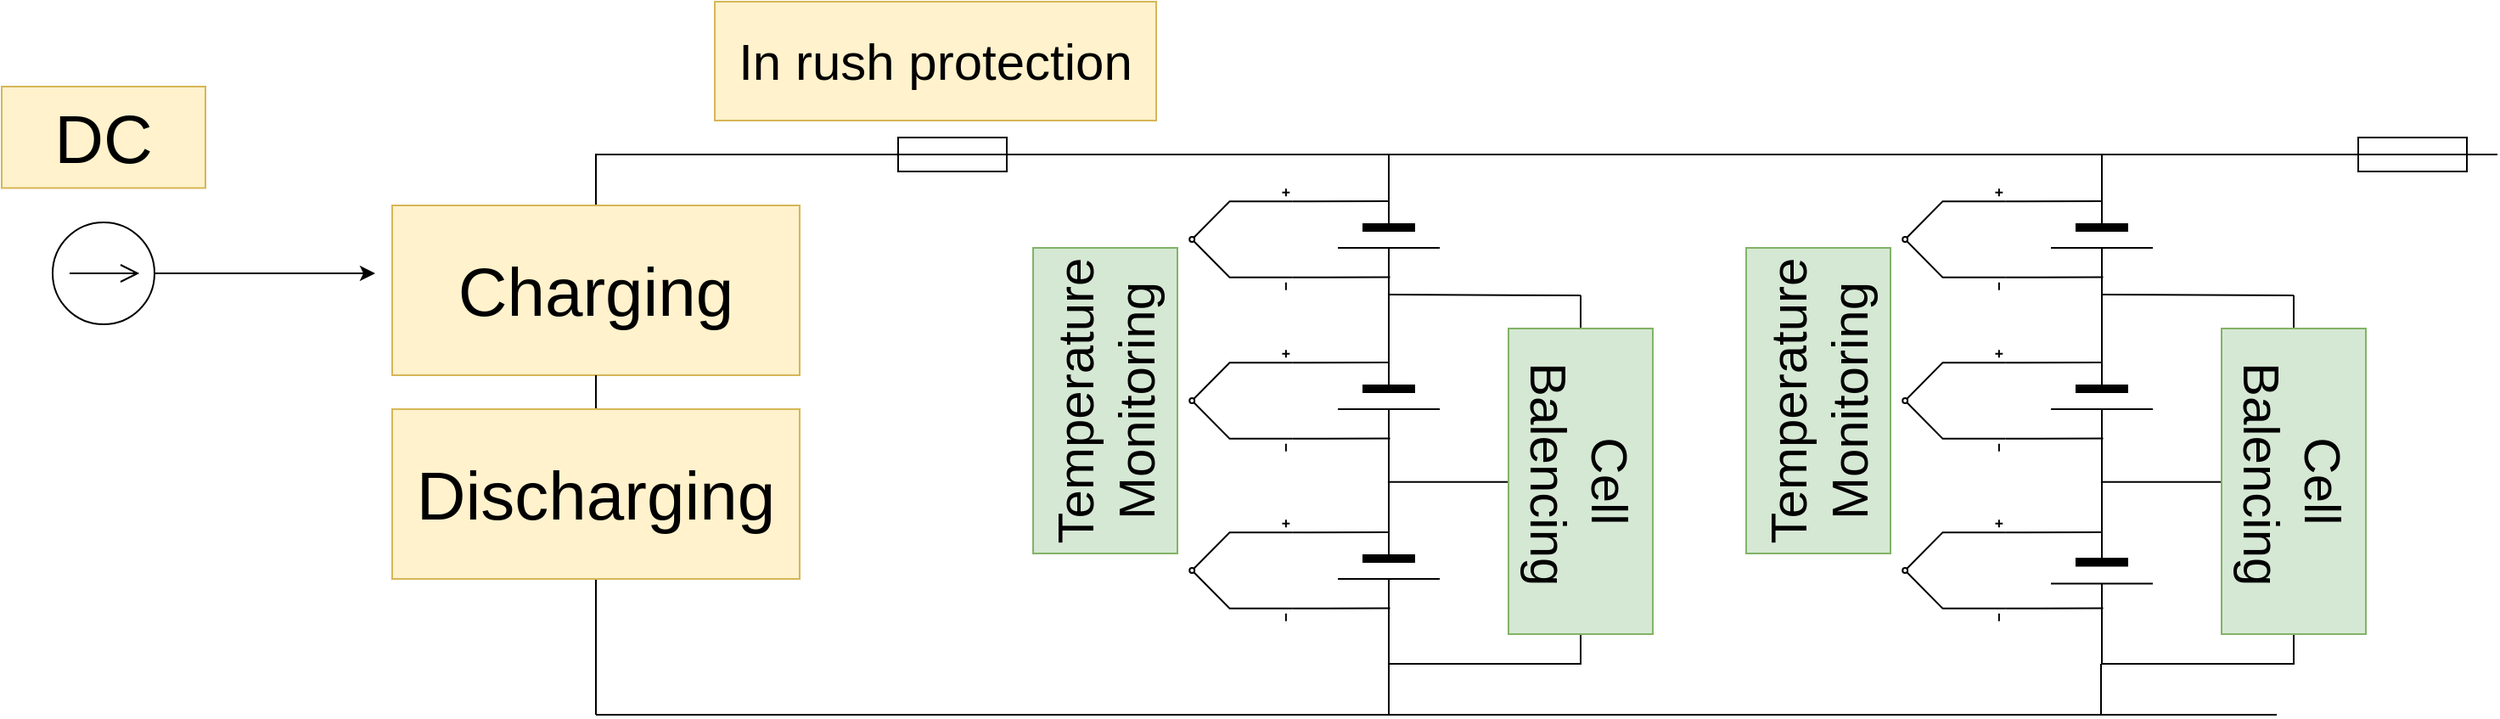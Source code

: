 <mxfile version="13.8.3" type="device"><diagram name="Page-1" id="74b105a0-9070-1c63-61bc-23e55f88626e"><mxGraphModel dx="2313" dy="1120" grid="1" gridSize="10" guides="1" tooltips="1" connect="1" arrows="1" fold="1" page="1" pageScale="1.5" pageWidth="1169" pageHeight="826" background="none" math="0" shadow="0"><root><mxCell id="0" style=";html=1;"/><mxCell id="1" style=";html=1;" parent="0"/><mxCell id="rBUm9JrO2XtfNqsl-XYR-9" value="" style="verticalLabelPosition=bottom;shadow=0;dashed=0;align=center;fillColor=#000000;html=1;verticalAlign=top;strokeWidth=1;shape=mxgraph.electrical.miscellaneous.monocell_battery;direction=south;" parent="1" vertex="1"><mxGeometry x="877" y="575" width="60" height="100" as="geometry"/></mxCell><mxCell id="rBUm9JrO2XtfNqsl-XYR-37" style="edgeStyle=orthogonalEdgeStyle;rounded=0;orthogonalLoop=1;jettySize=auto;html=1;exitX=0.5;exitY=0;exitDx=0;exitDy=0;endArrow=none;endFill=0;" parent="1" source="rBUm9JrO2XtfNqsl-XYR-17" edge="1"><mxGeometry relative="1" as="geometry"><mxPoint x="1390" y="480" as="targetPoint"/><Array as="points"><mxPoint x="440" y="480"/><mxPoint x="1220" y="480"/></Array></mxGeometry></mxCell><mxCell id="rBUm9JrO2XtfNqsl-XYR-17" value="&lt;font style=&quot;font-size: 40px&quot;&gt;Charging&lt;/font&gt;" style="rounded=0;whiteSpace=wrap;html=1;fillColor=#fff2cc;strokeColor=#d6b656;" parent="1" vertex="1"><mxGeometry x="320" y="510" width="240" height="100" as="geometry"/></mxCell><mxCell id="rBUm9JrO2XtfNqsl-XYR-20" style="edgeStyle=orthogonalEdgeStyle;rounded=0;orthogonalLoop=1;jettySize=auto;html=1;exitX=1;exitY=0.5;exitDx=0;exitDy=0;exitPerimeter=0;" parent="1" source="rBUm9JrO2XtfNqsl-XYR-19" edge="1"><mxGeometry relative="1" as="geometry"><mxPoint x="310" y="550" as="targetPoint"/></mxGeometry></mxCell><mxCell id="rBUm9JrO2XtfNqsl-XYR-19" value="" style="pointerEvents=1;verticalLabelPosition=bottom;shadow=0;dashed=0;align=center;html=1;verticalAlign=top;shape=mxgraph.electrical.signal_sources.dc_source_2;" parent="1" vertex="1"><mxGeometry x="120" y="520" width="60" height="60" as="geometry"/></mxCell><mxCell id="rBUm9JrO2XtfNqsl-XYR-23" value="" style="endArrow=none;html=1;exitX=0.5;exitY=1;exitDx=0;exitDy=0;" parent="1" source="rBUm9JrO2XtfNqsl-XYR-17" edge="1"><mxGeometry width="50" height="50" relative="1" as="geometry"><mxPoint x="940" y="660" as="sourcePoint"/><mxPoint x="440" y="810" as="targetPoint"/></mxGeometry></mxCell><mxCell id="rBUm9JrO2XtfNqsl-XYR-24" value="" style="endArrow=none;html=1;" parent="1" edge="1"><mxGeometry width="50" height="50" relative="1" as="geometry"><mxPoint x="440" y="810" as="sourcePoint"/><mxPoint x="1430" y="810" as="targetPoint"/></mxGeometry></mxCell><mxCell id="rBUm9JrO2XtfNqsl-XYR-51" style="edgeStyle=orthogonalEdgeStyle;rounded=0;orthogonalLoop=1;jettySize=auto;html=1;exitX=1;exitY=0.5;exitDx=0;exitDy=0;exitPerimeter=0;endArrow=none;endFill=0;" parent="1" source="rBUm9JrO2XtfNqsl-XYR-10" edge="1"><mxGeometry relative="1" as="geometry"><mxPoint x="907" y="810" as="targetPoint"/></mxGeometry></mxCell><mxCell id="rBUm9JrO2XtfNqsl-XYR-10" value="" style="verticalLabelPosition=bottom;shadow=0;dashed=0;align=center;fillColor=#000000;html=1;verticalAlign=top;strokeWidth=1;shape=mxgraph.electrical.miscellaneous.monocell_battery;direction=south;" parent="1" vertex="1"><mxGeometry x="877" y="675" width="60" height="100" as="geometry"/></mxCell><mxCell id="rBUm9JrO2XtfNqsl-XYR-40" value="" style="verticalLabelPosition=bottom;shadow=0;dashed=0;align=center;fillColor=#000000;html=1;verticalAlign=top;strokeWidth=1;shape=mxgraph.electrical.miscellaneous.monocell_battery;direction=south;" parent="1" vertex="1"><mxGeometry x="877" y="480" width="60" height="100" as="geometry"/></mxCell><mxCell id="rBUm9JrO2XtfNqsl-XYR-44" value="" style="endArrow=none;html=1;" parent="1" source="rBUm9JrO2XtfNqsl-XYR-38" edge="1"><mxGeometry width="50" height="50" relative="1" as="geometry"><mxPoint x="800" y="780.37" as="sourcePoint"/><mxPoint x="1020" y="563" as="targetPoint"/></mxGeometry></mxCell><mxCell id="rBUm9JrO2XtfNqsl-XYR-45" value="" style="endArrow=none;html=1;entryX=0.825;entryY=0.502;entryDx=0;entryDy=0;entryPerimeter=0;" parent="1" target="rBUm9JrO2XtfNqsl-XYR-40" edge="1"><mxGeometry width="50" height="50" relative="1" as="geometry"><mxPoint x="1020" y="563" as="sourcePoint"/><mxPoint x="850" y="510" as="targetPoint"/><Array as="points"/></mxGeometry></mxCell><mxCell id="rBUm9JrO2XtfNqsl-XYR-50" style="edgeStyle=orthogonalEdgeStyle;rounded=0;orthogonalLoop=1;jettySize=auto;html=1;exitX=0;exitY=0.5;exitDx=0;exitDy=0;endArrow=none;endFill=0;entryX=1;entryY=0.5;entryDx=0;entryDy=0;entryPerimeter=0;" parent="1" source="rBUm9JrO2XtfNqsl-XYR-38" target="rBUm9JrO2XtfNqsl-XYR-10" edge="1"><mxGeometry relative="1" as="geometry"><mxPoint x="910" y="780" as="targetPoint"/><Array as="points"><mxPoint x="1020" y="780"/><mxPoint x="907" y="780"/></Array></mxGeometry></mxCell><mxCell id="rBUm9JrO2XtfNqsl-XYR-53" style="edgeStyle=orthogonalEdgeStyle;rounded=0;orthogonalLoop=1;jettySize=auto;html=1;exitX=0.5;exitY=1;exitDx=0;exitDy=0;endArrow=none;endFill=0;entryX=0.979;entryY=0.509;entryDx=0;entryDy=0;entryPerimeter=0;" parent="1" source="rBUm9JrO2XtfNqsl-XYR-38" target="rBUm9JrO2XtfNqsl-XYR-9" edge="1"><mxGeometry relative="1" as="geometry"><mxPoint x="870" y="672.667" as="targetPoint"/><Array as="points"><mxPoint x="990" y="662"/><mxPoint x="990" y="673"/></Array></mxGeometry></mxCell><mxCell id="rBUm9JrO2XtfNqsl-XYR-38" value="&lt;font style=&quot;font-size: 30px&quot;&gt;Cell Balencing&amp;nbsp;&lt;/font&gt;" style="rounded=0;whiteSpace=wrap;html=1;fillColor=#d5e8d4;strokeColor=#82b366;rotation=90;" parent="1" vertex="1"><mxGeometry x="930" y="630" width="180" height="85" as="geometry"/></mxCell><mxCell id="rBUm9JrO2XtfNqsl-XYR-55" value="" style="pointerEvents=1;verticalLabelPosition=bottom;shadow=0;dashed=0;align=center;html=1;verticalAlign=top;shape=mxgraph.electrical.miscellaneous.fuse_2;" parent="1" vertex="1"><mxGeometry x="600" y="470" width="100" height="20" as="geometry"/></mxCell><mxCell id="rBUm9JrO2XtfNqsl-XYR-59" style="edgeStyle=orthogonalEdgeStyle;rounded=0;orthogonalLoop=1;jettySize=auto;html=1;exitX=0.125;exitY=0;exitDx=0;exitDy=0;exitPerimeter=0;endArrow=none;endFill=0;entryX=0.275;entryY=0.509;entryDx=0;entryDy=0;entryPerimeter=0;" parent="1" source="rBUm9JrO2XtfNqsl-XYR-57" target="rBUm9JrO2XtfNqsl-XYR-40" edge="1"><mxGeometry relative="1" as="geometry"><mxPoint x="908" y="507" as="targetPoint"/><Array as="points"><mxPoint x="860" y="508"/><mxPoint x="860" y="508"/></Array></mxGeometry></mxCell><mxCell id="rBUm9JrO2XtfNqsl-XYR-60" style="edgeStyle=orthogonalEdgeStyle;rounded=0;orthogonalLoop=1;jettySize=auto;html=1;exitX=0.875;exitY=0;exitDx=0;exitDy=0;exitPerimeter=0;entryX=0.723;entryY=0.487;entryDx=0;entryDy=0;entryPerimeter=0;endArrow=none;endFill=0;" parent="1" source="rBUm9JrO2XtfNqsl-XYR-57" target="rBUm9JrO2XtfNqsl-XYR-40" edge="1"><mxGeometry relative="1" as="geometry"><Array as="points"><mxPoint x="870" y="552"/><mxPoint x="870" y="552"/></Array></mxGeometry></mxCell><mxCell id="rBUm9JrO2XtfNqsl-XYR-57" value="" style="pointerEvents=1;verticalLabelPosition=bottom;shadow=0;dashed=0;align=center;html=1;verticalAlign=top;shape=mxgraph.electrical.miscellaneous.thermocouple;rotation=90;" parent="1" vertex="1"><mxGeometry x="790" y="499.75" width="59.75" height="60.5" as="geometry"/></mxCell><mxCell id="rBUm9JrO2XtfNqsl-XYR-61" style="edgeStyle=orthogonalEdgeStyle;rounded=0;orthogonalLoop=1;jettySize=auto;html=1;exitX=0.125;exitY=0;exitDx=0;exitDy=0;exitPerimeter=0;endArrow=none;endFill=0;entryX=0.275;entryY=0.509;entryDx=0;entryDy=0;entryPerimeter=0;" parent="1" source="rBUm9JrO2XtfNqsl-XYR-63" edge="1"><mxGeometry relative="1" as="geometry"><mxPoint x="906.46" y="602.5" as="targetPoint"/><Array as="points"><mxPoint x="860" y="603"/><mxPoint x="860" y="603"/></Array></mxGeometry></mxCell><mxCell id="rBUm9JrO2XtfNqsl-XYR-62" style="edgeStyle=orthogonalEdgeStyle;rounded=0;orthogonalLoop=1;jettySize=auto;html=1;exitX=0.875;exitY=0;exitDx=0;exitDy=0;exitPerimeter=0;entryX=0.723;entryY=0.487;entryDx=0;entryDy=0;entryPerimeter=0;endArrow=none;endFill=0;" parent="1" source="rBUm9JrO2XtfNqsl-XYR-63" edge="1"><mxGeometry relative="1" as="geometry"><mxPoint x="907.78" y="647.3" as="targetPoint"/><Array as="points"><mxPoint x="870" y="647"/><mxPoint x="870" y="647"/></Array></mxGeometry></mxCell><mxCell id="rBUm9JrO2XtfNqsl-XYR-63" value="" style="pointerEvents=1;verticalLabelPosition=bottom;shadow=0;dashed=0;align=center;html=1;verticalAlign=top;shape=mxgraph.electrical.miscellaneous.thermocouple;rotation=90;" parent="1" vertex="1"><mxGeometry x="790" y="594.75" width="59.75" height="60.5" as="geometry"/></mxCell><mxCell id="rBUm9JrO2XtfNqsl-XYR-64" style="edgeStyle=orthogonalEdgeStyle;rounded=0;orthogonalLoop=1;jettySize=auto;html=1;exitX=0.125;exitY=0;exitDx=0;exitDy=0;exitPerimeter=0;endArrow=none;endFill=0;entryX=0.275;entryY=0.509;entryDx=0;entryDy=0;entryPerimeter=0;" parent="1" source="rBUm9JrO2XtfNqsl-XYR-66" edge="1"><mxGeometry relative="1" as="geometry"><mxPoint x="906.46" y="702.5" as="targetPoint"/><Array as="points"><mxPoint x="860" y="703"/><mxPoint x="860" y="703"/></Array></mxGeometry></mxCell><mxCell id="rBUm9JrO2XtfNqsl-XYR-65" style="edgeStyle=orthogonalEdgeStyle;rounded=0;orthogonalLoop=1;jettySize=auto;html=1;exitX=0.875;exitY=0;exitDx=0;exitDy=0;exitPerimeter=0;entryX=0.723;entryY=0.487;entryDx=0;entryDy=0;entryPerimeter=0;endArrow=none;endFill=0;" parent="1" source="rBUm9JrO2XtfNqsl-XYR-66" edge="1"><mxGeometry relative="1" as="geometry"><mxPoint x="907.78" y="747.3" as="targetPoint"/><Array as="points"><mxPoint x="870" y="747"/><mxPoint x="870" y="747"/></Array></mxGeometry></mxCell><mxCell id="rBUm9JrO2XtfNqsl-XYR-66" value="" style="pointerEvents=1;verticalLabelPosition=bottom;shadow=0;dashed=0;align=center;html=1;verticalAlign=top;shape=mxgraph.electrical.miscellaneous.thermocouple;rotation=90;" parent="1" vertex="1"><mxGeometry x="790" y="694.75" width="59.75" height="60.5" as="geometry"/></mxCell><mxCell id="rBUm9JrO2XtfNqsl-XYR-67" value="&lt;font style=&quot;font-size: 30px&quot;&gt;Temperature Monitoring&lt;br&gt;&lt;/font&gt;" style="rounded=0;whiteSpace=wrap;html=1;fillColor=#d5e8d4;strokeColor=#82b366;rotation=-90;" parent="1" vertex="1"><mxGeometry x="650" y="582.5" width="180" height="85" as="geometry"/></mxCell><mxCell id="rBUm9JrO2XtfNqsl-XYR-68" value="&lt;font style=&quot;font-size: 30px&quot;&gt;In rush protection&lt;/font&gt;" style="rounded=0;whiteSpace=wrap;html=1;fillColor=#fff2cc;strokeColor=#d6b656;" parent="1" vertex="1"><mxGeometry x="510" y="390" width="260" height="70" as="geometry"/></mxCell><mxCell id="rBUm9JrO2XtfNqsl-XYR-69" value="&lt;font style=&quot;font-size: 40px&quot;&gt;DC&lt;/font&gt;" style="rounded=0;whiteSpace=wrap;html=1;fillColor=#fff2cc;strokeColor=#d6b656;" parent="1" vertex="1"><mxGeometry x="90" y="440" width="120" height="59.75" as="geometry"/></mxCell><mxCell id="rBUm9JrO2XtfNqsl-XYR-70" value="" style="verticalLabelPosition=bottom;shadow=0;dashed=0;align=center;fillColor=#000000;html=1;verticalAlign=top;strokeWidth=1;shape=mxgraph.electrical.miscellaneous.monocell_battery;direction=south;" parent="1" vertex="1"><mxGeometry x="1297" y="575" width="60" height="100" as="geometry"/></mxCell><mxCell id="rBUm9JrO2XtfNqsl-XYR-71" value="" style="verticalLabelPosition=bottom;shadow=0;dashed=0;align=center;fillColor=#000000;html=1;verticalAlign=top;strokeWidth=1;shape=mxgraph.electrical.miscellaneous.monocell_battery;direction=south;" parent="1" vertex="1"><mxGeometry x="1297" y="675" width="60" height="105" as="geometry"/></mxCell><mxCell id="rBUm9JrO2XtfNqsl-XYR-72" value="" style="verticalLabelPosition=bottom;shadow=0;dashed=0;align=center;fillColor=#000000;html=1;verticalAlign=top;strokeWidth=1;shape=mxgraph.electrical.miscellaneous.monocell_battery;direction=south;" parent="1" vertex="1"><mxGeometry x="1297" y="480" width="60" height="100" as="geometry"/></mxCell><mxCell id="rBUm9JrO2XtfNqsl-XYR-73" value="" style="endArrow=none;html=1;" parent="1" source="rBUm9JrO2XtfNqsl-XYR-77" edge="1"><mxGeometry width="50" height="50" relative="1" as="geometry"><mxPoint x="1220" y="780.37" as="sourcePoint"/><mxPoint x="1440" y="563" as="targetPoint"/></mxGeometry></mxCell><mxCell id="rBUm9JrO2XtfNqsl-XYR-74" value="" style="endArrow=none;html=1;entryX=0.825;entryY=0.502;entryDx=0;entryDy=0;entryPerimeter=0;" parent="1" target="rBUm9JrO2XtfNqsl-XYR-72" edge="1"><mxGeometry width="50" height="50" relative="1" as="geometry"><mxPoint x="1440" y="563" as="sourcePoint"/><mxPoint x="1270" y="510" as="targetPoint"/><Array as="points"/></mxGeometry></mxCell><mxCell id="rBUm9JrO2XtfNqsl-XYR-75" style="edgeStyle=orthogonalEdgeStyle;rounded=0;orthogonalLoop=1;jettySize=auto;html=1;exitX=0;exitY=0.5;exitDx=0;exitDy=0;endArrow=none;endFill=0;entryX=1;entryY=0.5;entryDx=0;entryDy=0;entryPerimeter=0;" parent="1" source="rBUm9JrO2XtfNqsl-XYR-77" target="rBUm9JrO2XtfNqsl-XYR-71" edge="1"><mxGeometry relative="1" as="geometry"><mxPoint x="1330" y="780" as="targetPoint"/><Array as="points"><mxPoint x="1440" y="780"/><mxPoint x="1327" y="780"/></Array></mxGeometry></mxCell><mxCell id="rBUm9JrO2XtfNqsl-XYR-76" style="edgeStyle=orthogonalEdgeStyle;rounded=0;orthogonalLoop=1;jettySize=auto;html=1;exitX=0.5;exitY=1;exitDx=0;exitDy=0;endArrow=none;endFill=0;entryX=0.979;entryY=0.509;entryDx=0;entryDy=0;entryPerimeter=0;" parent="1" source="rBUm9JrO2XtfNqsl-XYR-77" target="rBUm9JrO2XtfNqsl-XYR-70" edge="1"><mxGeometry relative="1" as="geometry"><mxPoint x="1290" y="672.667" as="targetPoint"/><Array as="points"><mxPoint x="1410" y="662"/><mxPoint x="1410" y="673"/></Array></mxGeometry></mxCell><mxCell id="rBUm9JrO2XtfNqsl-XYR-77" value="&lt;font style=&quot;font-size: 30px&quot;&gt;Cell Balencing&amp;nbsp;&lt;/font&gt;" style="rounded=0;whiteSpace=wrap;html=1;fillColor=#d5e8d4;strokeColor=#82b366;rotation=90;" parent="1" vertex="1"><mxGeometry x="1350" y="630" width="180" height="85" as="geometry"/></mxCell><mxCell id="rBUm9JrO2XtfNqsl-XYR-78" style="edgeStyle=orthogonalEdgeStyle;rounded=0;orthogonalLoop=1;jettySize=auto;html=1;exitX=0.125;exitY=0;exitDx=0;exitDy=0;exitPerimeter=0;endArrow=none;endFill=0;entryX=0.275;entryY=0.509;entryDx=0;entryDy=0;entryPerimeter=0;" parent="1" source="rBUm9JrO2XtfNqsl-XYR-80" target="rBUm9JrO2XtfNqsl-XYR-72" edge="1"><mxGeometry relative="1" as="geometry"><mxPoint x="1328" y="507" as="targetPoint"/><Array as="points"><mxPoint x="1280" y="508"/><mxPoint x="1280" y="508"/></Array></mxGeometry></mxCell><mxCell id="rBUm9JrO2XtfNqsl-XYR-79" style="edgeStyle=orthogonalEdgeStyle;rounded=0;orthogonalLoop=1;jettySize=auto;html=1;exitX=0.875;exitY=0;exitDx=0;exitDy=0;exitPerimeter=0;entryX=0.723;entryY=0.487;entryDx=0;entryDy=0;entryPerimeter=0;endArrow=none;endFill=0;" parent="1" source="rBUm9JrO2XtfNqsl-XYR-80" target="rBUm9JrO2XtfNqsl-XYR-72" edge="1"><mxGeometry relative="1" as="geometry"><Array as="points"><mxPoint x="1290" y="552"/><mxPoint x="1290" y="552"/></Array></mxGeometry></mxCell><mxCell id="rBUm9JrO2XtfNqsl-XYR-80" value="" style="pointerEvents=1;verticalLabelPosition=bottom;shadow=0;dashed=0;align=center;html=1;verticalAlign=top;shape=mxgraph.electrical.miscellaneous.thermocouple;rotation=90;" parent="1" vertex="1"><mxGeometry x="1210" y="499.75" width="59.75" height="60.5" as="geometry"/></mxCell><mxCell id="rBUm9JrO2XtfNqsl-XYR-81" style="edgeStyle=orthogonalEdgeStyle;rounded=0;orthogonalLoop=1;jettySize=auto;html=1;exitX=0.125;exitY=0;exitDx=0;exitDy=0;exitPerimeter=0;endArrow=none;endFill=0;entryX=0.275;entryY=0.509;entryDx=0;entryDy=0;entryPerimeter=0;" parent="1" source="rBUm9JrO2XtfNqsl-XYR-83" edge="1"><mxGeometry relative="1" as="geometry"><mxPoint x="1326.46" y="602.5" as="targetPoint"/><Array as="points"><mxPoint x="1280" y="603"/><mxPoint x="1280" y="603"/></Array></mxGeometry></mxCell><mxCell id="rBUm9JrO2XtfNqsl-XYR-82" style="edgeStyle=orthogonalEdgeStyle;rounded=0;orthogonalLoop=1;jettySize=auto;html=1;exitX=0.875;exitY=0;exitDx=0;exitDy=0;exitPerimeter=0;entryX=0.723;entryY=0.487;entryDx=0;entryDy=0;entryPerimeter=0;endArrow=none;endFill=0;" parent="1" source="rBUm9JrO2XtfNqsl-XYR-83" edge="1"><mxGeometry relative="1" as="geometry"><mxPoint x="1327.78" y="647.3" as="targetPoint"/><Array as="points"><mxPoint x="1290" y="647"/><mxPoint x="1290" y="647"/></Array></mxGeometry></mxCell><mxCell id="rBUm9JrO2XtfNqsl-XYR-83" value="" style="pointerEvents=1;verticalLabelPosition=bottom;shadow=0;dashed=0;align=center;html=1;verticalAlign=top;shape=mxgraph.electrical.miscellaneous.thermocouple;rotation=90;" parent="1" vertex="1"><mxGeometry x="1210" y="594.75" width="59.75" height="60.5" as="geometry"/></mxCell><mxCell id="rBUm9JrO2XtfNqsl-XYR-84" style="edgeStyle=orthogonalEdgeStyle;rounded=0;orthogonalLoop=1;jettySize=auto;html=1;exitX=0.125;exitY=0;exitDx=0;exitDy=0;exitPerimeter=0;endArrow=none;endFill=0;entryX=0.275;entryY=0.509;entryDx=0;entryDy=0;entryPerimeter=0;" parent="1" source="rBUm9JrO2XtfNqsl-XYR-86" edge="1"><mxGeometry relative="1" as="geometry"><mxPoint x="1326.46" y="702.5" as="targetPoint"/><Array as="points"><mxPoint x="1280" y="703"/><mxPoint x="1280" y="703"/></Array></mxGeometry></mxCell><mxCell id="rBUm9JrO2XtfNqsl-XYR-85" style="edgeStyle=orthogonalEdgeStyle;rounded=0;orthogonalLoop=1;jettySize=auto;html=1;exitX=0.875;exitY=0;exitDx=0;exitDy=0;exitPerimeter=0;entryX=0.723;entryY=0.487;entryDx=0;entryDy=0;entryPerimeter=0;endArrow=none;endFill=0;" parent="1" source="rBUm9JrO2XtfNqsl-XYR-86" edge="1"><mxGeometry relative="1" as="geometry"><mxPoint x="1327.78" y="747.3" as="targetPoint"/><Array as="points"><mxPoint x="1290" y="747"/><mxPoint x="1290" y="747"/></Array></mxGeometry></mxCell><mxCell id="rBUm9JrO2XtfNqsl-XYR-86" value="" style="pointerEvents=1;verticalLabelPosition=bottom;shadow=0;dashed=0;align=center;html=1;verticalAlign=top;shape=mxgraph.electrical.miscellaneous.thermocouple;rotation=90;" parent="1" vertex="1"><mxGeometry x="1210" y="694.75" width="59.75" height="60.5" as="geometry"/></mxCell><mxCell id="rBUm9JrO2XtfNqsl-XYR-87" value="&lt;font style=&quot;font-size: 30px&quot;&gt;Temperature Monitoring&lt;br&gt;&lt;/font&gt;" style="rounded=0;whiteSpace=wrap;html=1;fillColor=#d5e8d4;strokeColor=#82b366;rotation=-90;" parent="1" vertex="1"><mxGeometry x="1070" y="582.5" width="180" height="85" as="geometry"/></mxCell><mxCell id="rBUm9JrO2XtfNqsl-XYR-90" value="" style="endArrow=none;html=1;" parent="1" edge="1"><mxGeometry width="50" height="50" relative="1" as="geometry"><mxPoint x="1326.5" y="810" as="sourcePoint"/><mxPoint x="1326.5" y="780" as="targetPoint"/></mxGeometry></mxCell><mxCell id="rBUm9JrO2XtfNqsl-XYR-92" style="edgeStyle=orthogonalEdgeStyle;rounded=0;orthogonalLoop=1;jettySize=auto;html=1;exitX=0;exitY=0.5;exitDx=0;exitDy=0;exitPerimeter=0;endArrow=none;endFill=0;" parent="1" source="rBUm9JrO2XtfNqsl-XYR-91" edge="1"><mxGeometry relative="1" as="geometry"><mxPoint x="1380" y="480" as="targetPoint"/></mxGeometry></mxCell><mxCell id="rBUm9JrO2XtfNqsl-XYR-91" value="" style="pointerEvents=1;verticalLabelPosition=bottom;shadow=0;dashed=0;align=center;html=1;verticalAlign=top;shape=mxgraph.electrical.miscellaneous.fuse_2;" parent="1" vertex="1"><mxGeometry x="1460" y="470" width="100" height="20" as="geometry"/></mxCell><mxCell id="rBUm9JrO2XtfNqsl-XYR-18" value="&lt;font style=&quot;font-size: 40px&quot;&gt;Discharging&lt;/font&gt;" style="rounded=0;whiteSpace=wrap;html=1;fillColor=#fff2cc;strokeColor=#d6b656;" parent="1" vertex="1"><mxGeometry x="320" y="630" width="240" height="100" as="geometry"/></mxCell></root></mxGraphModel></diagram></mxfile>